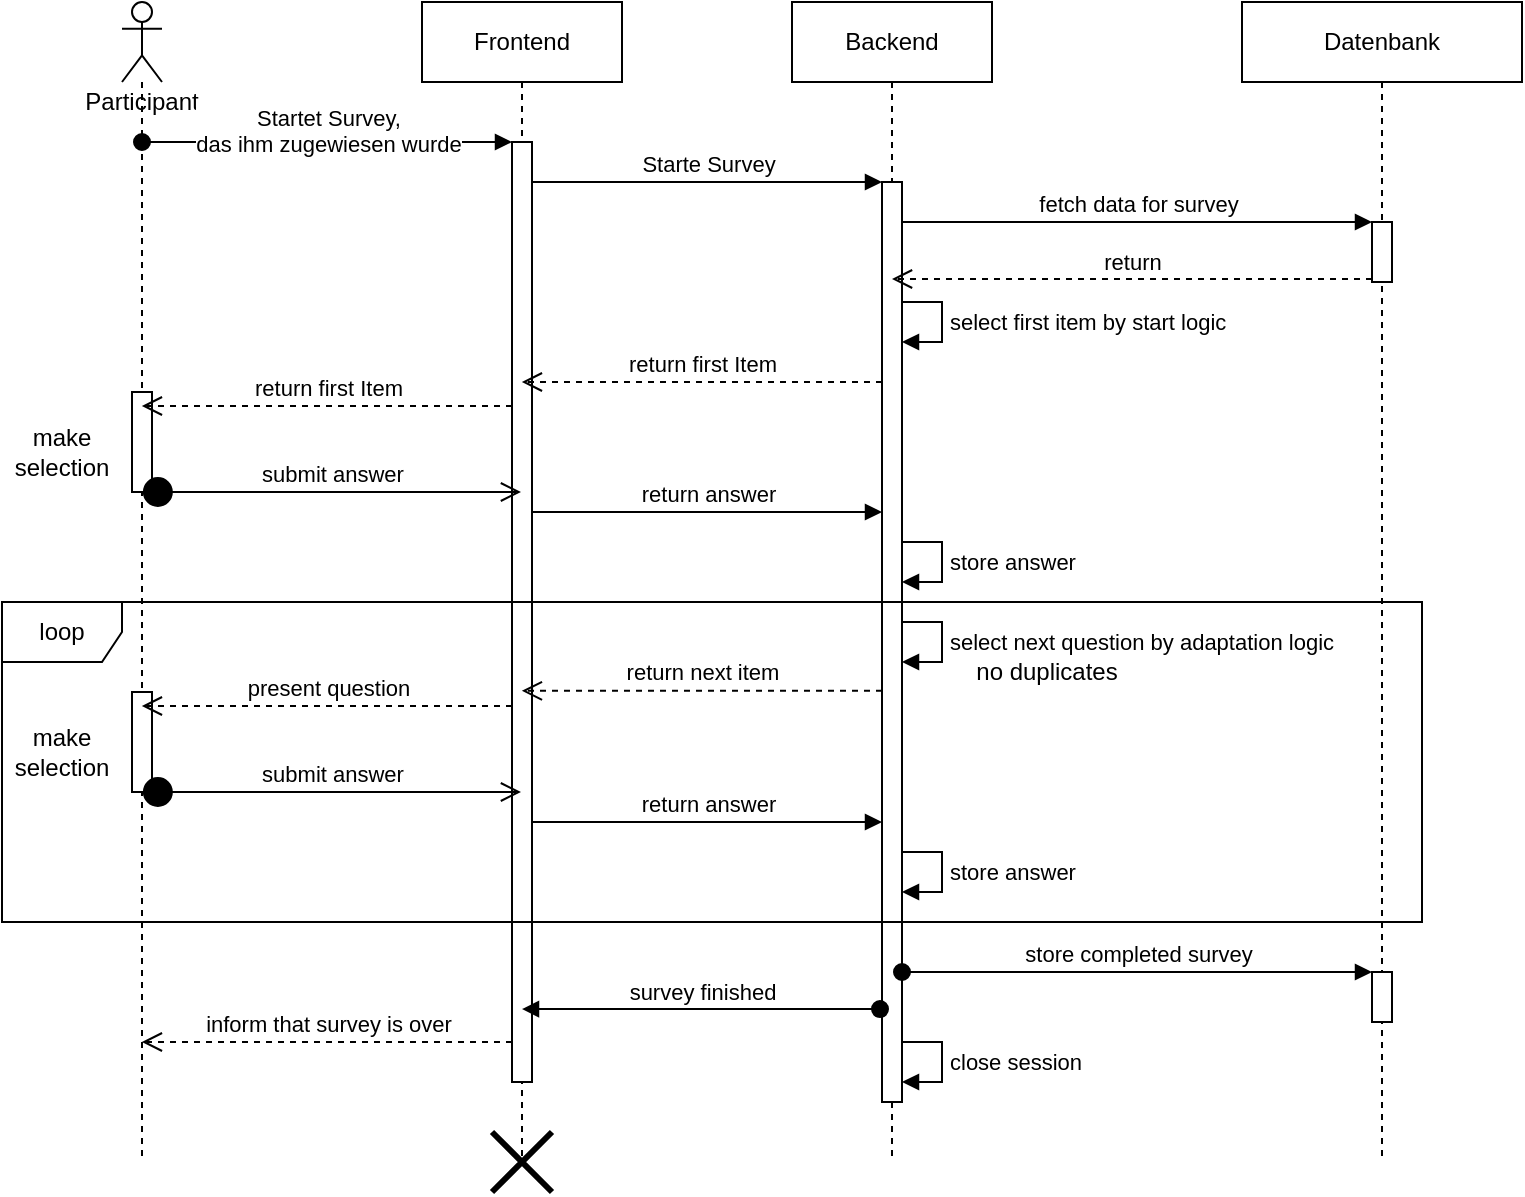 <mxfile version="14.2.4" type="github">
  <diagram id="C5RBs43oDa-KdzZeNtuy" name="Page-1">
    <mxGraphModel dx="1157" dy="643" grid="1" gridSize="10" guides="1" tooltips="1" connect="1" arrows="1" fold="1" page="1" pageScale="1" pageWidth="827" pageHeight="1169" math="0" shadow="0">
      <root>
        <mxCell id="WIyWlLk6GJQsqaUBKTNV-0" />
        <mxCell id="WIyWlLk6GJQsqaUBKTNV-1" parent="WIyWlLk6GJQsqaUBKTNV-0" />
        <mxCell id="9rKtuuhP7Hi6LasD9au0-0" value="Frontend" style="shape=umlLifeline;perimeter=lifelinePerimeter;whiteSpace=wrap;html=1;container=1;collapsible=0;recursiveResize=0;outlineConnect=0;" vertex="1" parent="WIyWlLk6GJQsqaUBKTNV-1">
          <mxGeometry x="210" y="20" width="100" height="580" as="geometry" />
        </mxCell>
        <mxCell id="9rKtuuhP7Hi6LasD9au0-53" value="" style="shape=umlDestroy;whiteSpace=wrap;html=1;strokeWidth=3;" vertex="1" parent="9rKtuuhP7Hi6LasD9au0-0">
          <mxGeometry x="35" y="565" width="30" height="30" as="geometry" />
        </mxCell>
        <mxCell id="9rKtuuhP7Hi6LasD9au0-1" value="Datenbank" style="shape=umlLifeline;perimeter=lifelinePerimeter;whiteSpace=wrap;html=1;container=1;collapsible=0;recursiveResize=0;outlineConnect=0;" vertex="1" parent="WIyWlLk6GJQsqaUBKTNV-1">
          <mxGeometry x="620" y="20" width="140" height="580" as="geometry" />
        </mxCell>
        <mxCell id="9rKtuuhP7Hi6LasD9au0-33" value="" style="html=1;points=[];perimeter=orthogonalPerimeter;" vertex="1" parent="9rKtuuhP7Hi6LasD9au0-1">
          <mxGeometry x="65" y="110" width="10" height="30" as="geometry" />
        </mxCell>
        <mxCell id="9rKtuuhP7Hi6LasD9au0-2" value="Backend" style="shape=umlLifeline;perimeter=lifelinePerimeter;whiteSpace=wrap;html=1;container=1;collapsible=0;recursiveResize=0;outlineConnect=0;" vertex="1" parent="WIyWlLk6GJQsqaUBKTNV-1">
          <mxGeometry x="395" y="20" width="100" height="580" as="geometry" />
        </mxCell>
        <mxCell id="9rKtuuhP7Hi6LasD9au0-3" value="Participant" style="shape=umlLifeline;participant=umlActor;perimeter=lifelinePerimeter;whiteSpace=wrap;html=1;container=1;collapsible=0;recursiveResize=0;verticalAlign=top;spacingTop=36;outlineConnect=0;size=40;" vertex="1" parent="WIyWlLk6GJQsqaUBKTNV-1">
          <mxGeometry x="60" y="20" width="20" height="580" as="geometry" />
        </mxCell>
        <mxCell id="9rKtuuhP7Hi6LasD9au0-7" value="" style="html=1;points=[];perimeter=orthogonalPerimeter;" vertex="1" parent="WIyWlLk6GJQsqaUBKTNV-1">
          <mxGeometry x="255" y="90" width="10" height="470" as="geometry" />
        </mxCell>
        <mxCell id="9rKtuuhP7Hi6LasD9au0-8" value="Startet Survey, &lt;br&gt;das ihm zugewiesen wurde" style="html=1;verticalAlign=bottom;startArrow=oval;endArrow=block;startSize=8;" edge="1" target="9rKtuuhP7Hi6LasD9au0-7" parent="WIyWlLk6GJQsqaUBKTNV-1">
          <mxGeometry y="-10" relative="1" as="geometry">
            <mxPoint x="70" y="90" as="sourcePoint" />
            <mxPoint as="offset" />
          </mxGeometry>
        </mxCell>
        <mxCell id="9rKtuuhP7Hi6LasD9au0-10" value="" style="html=1;points=[];perimeter=orthogonalPerimeter;" vertex="1" parent="WIyWlLk6GJQsqaUBKTNV-1">
          <mxGeometry x="440" y="110" width="10" height="460" as="geometry" />
        </mxCell>
        <mxCell id="9rKtuuhP7Hi6LasD9au0-11" value="Starte Survey" style="html=1;verticalAlign=bottom;endArrow=block;entryX=0;entryY=0;" edge="1" target="9rKtuuhP7Hi6LasD9au0-10" parent="WIyWlLk6GJQsqaUBKTNV-1">
          <mxGeometry relative="1" as="geometry">
            <mxPoint x="265" y="110" as="sourcePoint" />
          </mxGeometry>
        </mxCell>
        <mxCell id="9rKtuuhP7Hi6LasD9au0-27" value="loop" style="shape=umlFrame;whiteSpace=wrap;html=1;" vertex="1" parent="WIyWlLk6GJQsqaUBKTNV-1">
          <mxGeometry y="320" width="710" height="160" as="geometry" />
        </mxCell>
        <mxCell id="9rKtuuhP7Hi6LasD9au0-34" value="fetch data for survey" style="html=1;verticalAlign=bottom;endArrow=block;entryX=0;entryY=0;" edge="1" target="9rKtuuhP7Hi6LasD9au0-33" parent="WIyWlLk6GJQsqaUBKTNV-1">
          <mxGeometry relative="1" as="geometry">
            <mxPoint x="450" y="130" as="sourcePoint" />
          </mxGeometry>
        </mxCell>
        <mxCell id="9rKtuuhP7Hi6LasD9au0-35" value="return" style="html=1;verticalAlign=bottom;endArrow=open;dashed=1;endSize=8;exitX=0;exitY=0.95;" edge="1" source="9rKtuuhP7Hi6LasD9au0-33" parent="WIyWlLk6GJQsqaUBKTNV-1" target="9rKtuuhP7Hi6LasD9au0-2">
          <mxGeometry relative="1" as="geometry">
            <mxPoint x="450" y="206" as="targetPoint" />
          </mxGeometry>
        </mxCell>
        <mxCell id="9rKtuuhP7Hi6LasD9au0-37" value="store answer" style="edgeStyle=orthogonalEdgeStyle;html=1;align=left;spacingLeft=2;endArrow=block;rounded=0;entryX=1;entryY=0;" edge="1" parent="WIyWlLk6GJQsqaUBKTNV-1">
          <mxGeometry relative="1" as="geometry">
            <mxPoint x="450" y="290" as="sourcePoint" />
            <Array as="points">
              <mxPoint x="470" y="290" />
            </Array>
            <mxPoint x="450" y="310" as="targetPoint" />
          </mxGeometry>
        </mxCell>
        <mxCell id="9rKtuuhP7Hi6LasD9au0-23" value="" style="html=1;points=[];perimeter=orthogonalPerimeter;" vertex="1" parent="WIyWlLk6GJQsqaUBKTNV-1">
          <mxGeometry x="65" y="215" width="10" height="50" as="geometry" />
        </mxCell>
        <mxCell id="9rKtuuhP7Hi6LasD9au0-12" value="return first Item" style="html=1;verticalAlign=bottom;endArrow=open;dashed=1;endSize=8;" edge="1" parent="WIyWlLk6GJQsqaUBKTNV-1">
          <mxGeometry relative="1" as="geometry">
            <mxPoint x="259.929" y="210" as="targetPoint" />
            <mxPoint x="440" y="210" as="sourcePoint" />
            <Array as="points" />
          </mxGeometry>
        </mxCell>
        <mxCell id="9rKtuuhP7Hi6LasD9au0-18" value="return first Item" style="html=1;verticalAlign=bottom;endArrow=open;dashed=1;endSize=8;exitX=0;exitY=0.95;" edge="1" parent="WIyWlLk6GJQsqaUBKTNV-1">
          <mxGeometry relative="1" as="geometry">
            <mxPoint x="69.929" y="222" as="targetPoint" />
            <mxPoint x="255" y="222" as="sourcePoint" />
            <Array as="points" />
          </mxGeometry>
        </mxCell>
        <mxCell id="9rKtuuhP7Hi6LasD9au0-20" value="return answer" style="html=1;verticalAlign=bottom;endArrow=block;entryX=0;entryY=0;" edge="1" parent="WIyWlLk6GJQsqaUBKTNV-1">
          <mxGeometry relative="1" as="geometry">
            <mxPoint x="265" y="275" as="sourcePoint" />
            <mxPoint x="440" y="275.0" as="targetPoint" />
          </mxGeometry>
        </mxCell>
        <mxCell id="9rKtuuhP7Hi6LasD9au0-19" value="submit answer" style="html=1;verticalAlign=bottom;startArrow=circle;startFill=1;endArrow=open;startSize=6;endSize=8;" edge="1" parent="WIyWlLk6GJQsqaUBKTNV-1">
          <mxGeometry width="80" relative="1" as="geometry">
            <mxPoint x="69.929" y="265" as="sourcePoint" />
            <mxPoint x="259.5" y="265" as="targetPoint" />
            <Array as="points">
              <mxPoint x="70" y="265" />
            </Array>
          </mxGeometry>
        </mxCell>
        <mxCell id="9rKtuuhP7Hi6LasD9au0-24" value="make selection" style="text;html=1;strokeColor=none;fillColor=none;align=center;verticalAlign=middle;whiteSpace=wrap;rounded=0;" vertex="1" parent="WIyWlLk6GJQsqaUBKTNV-1">
          <mxGeometry x="10" y="235" width="40" height="20" as="geometry" />
        </mxCell>
        <mxCell id="9rKtuuhP7Hi6LasD9au0-38" value="select first item by start logic" style="edgeStyle=orthogonalEdgeStyle;html=1;align=left;spacingLeft=2;endArrow=block;rounded=0;entryX=1;entryY=0;" edge="1" parent="WIyWlLk6GJQsqaUBKTNV-1">
          <mxGeometry relative="1" as="geometry">
            <mxPoint x="450" y="170" as="sourcePoint" />
            <Array as="points">
              <mxPoint x="470" y="170" />
            </Array>
            <mxPoint x="450" y="190" as="targetPoint" />
          </mxGeometry>
        </mxCell>
        <mxCell id="9rKtuuhP7Hi6LasD9au0-39" value="select next question by adaptation logic" style="edgeStyle=orthogonalEdgeStyle;html=1;align=left;spacingLeft=2;endArrow=block;rounded=0;entryX=1;entryY=0;" edge="1" parent="WIyWlLk6GJQsqaUBKTNV-1">
          <mxGeometry relative="1" as="geometry">
            <mxPoint x="450" y="330" as="sourcePoint" />
            <Array as="points">
              <mxPoint x="470" y="330" />
            </Array>
            <mxPoint x="450" y="350" as="targetPoint" />
          </mxGeometry>
        </mxCell>
        <mxCell id="9rKtuuhP7Hi6LasD9au0-32" value="no duplicates" style="text;html=1;strokeColor=none;fillColor=none;align=center;verticalAlign=middle;whiteSpace=wrap;rounded=0;" vertex="1" parent="WIyWlLk6GJQsqaUBKTNV-1">
          <mxGeometry x="480" y="345" width="85" height="20" as="geometry" />
        </mxCell>
        <mxCell id="9rKtuuhP7Hi6LasD9au0-41" value="return next item" style="html=1;verticalAlign=bottom;endArrow=open;dashed=1;endSize=8;" edge="1" parent="WIyWlLk6GJQsqaUBKTNV-1">
          <mxGeometry relative="1" as="geometry">
            <mxPoint x="259.929" y="364.43" as="targetPoint" />
            <mxPoint x="440" y="364.43" as="sourcePoint" />
            <Array as="points" />
          </mxGeometry>
        </mxCell>
        <mxCell id="9rKtuuhP7Hi6LasD9au0-42" value="" style="html=1;points=[];perimeter=orthogonalPerimeter;" vertex="1" parent="WIyWlLk6GJQsqaUBKTNV-1">
          <mxGeometry x="65" y="365" width="10" height="50" as="geometry" />
        </mxCell>
        <mxCell id="9rKtuuhP7Hi6LasD9au0-43" value="present question" style="html=1;verticalAlign=bottom;endArrow=open;dashed=1;endSize=8;exitX=0;exitY=0.95;" edge="1" parent="WIyWlLk6GJQsqaUBKTNV-1">
          <mxGeometry relative="1" as="geometry">
            <mxPoint x="69.929" y="372" as="targetPoint" />
            <mxPoint x="255" y="372" as="sourcePoint" />
            <Array as="points" />
          </mxGeometry>
        </mxCell>
        <mxCell id="9rKtuuhP7Hi6LasD9au0-44" value="submit answer" style="html=1;verticalAlign=bottom;startArrow=circle;startFill=1;endArrow=open;startSize=6;endSize=8;" edge="1" parent="WIyWlLk6GJQsqaUBKTNV-1">
          <mxGeometry width="80" relative="1" as="geometry">
            <mxPoint x="69.929" y="415" as="sourcePoint" />
            <mxPoint x="259.5" y="415" as="targetPoint" />
            <Array as="points">
              <mxPoint x="70" y="415" />
            </Array>
          </mxGeometry>
        </mxCell>
        <mxCell id="9rKtuuhP7Hi6LasD9au0-45" value="make selection" style="text;html=1;strokeColor=none;fillColor=none;align=center;verticalAlign=middle;whiteSpace=wrap;rounded=0;" vertex="1" parent="WIyWlLk6GJQsqaUBKTNV-1">
          <mxGeometry x="10" y="385" width="40" height="20" as="geometry" />
        </mxCell>
        <mxCell id="9rKtuuhP7Hi6LasD9au0-46" value="store answer" style="edgeStyle=orthogonalEdgeStyle;html=1;align=left;spacingLeft=2;endArrow=block;rounded=0;entryX=1;entryY=0;" edge="1" parent="WIyWlLk6GJQsqaUBKTNV-1">
          <mxGeometry relative="1" as="geometry">
            <mxPoint x="450" y="445" as="sourcePoint" />
            <Array as="points">
              <mxPoint x="470" y="445" />
            </Array>
            <mxPoint x="450" y="465" as="targetPoint" />
          </mxGeometry>
        </mxCell>
        <mxCell id="9rKtuuhP7Hi6LasD9au0-47" value="return answer" style="html=1;verticalAlign=bottom;endArrow=block;entryX=0;entryY=0;" edge="1" parent="WIyWlLk6GJQsqaUBKTNV-1">
          <mxGeometry relative="1" as="geometry">
            <mxPoint x="265" y="430" as="sourcePoint" />
            <mxPoint x="440" y="430.0" as="targetPoint" />
          </mxGeometry>
        </mxCell>
        <mxCell id="9rKtuuhP7Hi6LasD9au0-49" value="" style="html=1;points=[];perimeter=orthogonalPerimeter;" vertex="1" parent="WIyWlLk6GJQsqaUBKTNV-1">
          <mxGeometry x="685" y="505" width="10" height="25" as="geometry" />
        </mxCell>
        <mxCell id="9rKtuuhP7Hi6LasD9au0-50" value="store completed survey" style="html=1;verticalAlign=bottom;startArrow=oval;endArrow=block;startSize=8;" edge="1" target="9rKtuuhP7Hi6LasD9au0-49" parent="WIyWlLk6GJQsqaUBKTNV-1">
          <mxGeometry relative="1" as="geometry">
            <mxPoint x="450" y="505" as="sourcePoint" />
          </mxGeometry>
        </mxCell>
        <mxCell id="9rKtuuhP7Hi6LasD9au0-51" value="survey finished" style="html=1;verticalAlign=bottom;startArrow=oval;startFill=1;endArrow=block;startSize=8;exitX=-0.1;exitY=0.899;exitDx=0;exitDy=0;exitPerimeter=0;" edge="1" parent="WIyWlLk6GJQsqaUBKTNV-1" source="9rKtuuhP7Hi6LasD9au0-10" target="9rKtuuhP7Hi6LasD9au0-0">
          <mxGeometry width="60" relative="1" as="geometry">
            <mxPoint x="340" y="590" as="sourcePoint" />
            <mxPoint x="370" y="490" as="targetPoint" />
          </mxGeometry>
        </mxCell>
        <mxCell id="9rKtuuhP7Hi6LasD9au0-52" value="inform that survey is over" style="html=1;verticalAlign=bottom;endArrow=open;dashed=1;endSize=8;exitX=0;exitY=0.95;" edge="1" parent="WIyWlLk6GJQsqaUBKTNV-1">
          <mxGeometry relative="1" as="geometry">
            <mxPoint x="69.929" y="540" as="targetPoint" />
            <mxPoint x="255" y="540" as="sourcePoint" />
            <Array as="points" />
          </mxGeometry>
        </mxCell>
        <mxCell id="9rKtuuhP7Hi6LasD9au0-54" value="close session" style="edgeStyle=orthogonalEdgeStyle;html=1;align=left;spacingLeft=2;endArrow=block;rounded=0;entryX=1;entryY=0;" edge="1" parent="WIyWlLk6GJQsqaUBKTNV-1">
          <mxGeometry relative="1" as="geometry">
            <mxPoint x="450" y="540" as="sourcePoint" />
            <Array as="points">
              <mxPoint x="470" y="540" />
            </Array>
            <mxPoint x="450" y="560" as="targetPoint" />
          </mxGeometry>
        </mxCell>
      </root>
    </mxGraphModel>
  </diagram>
</mxfile>
